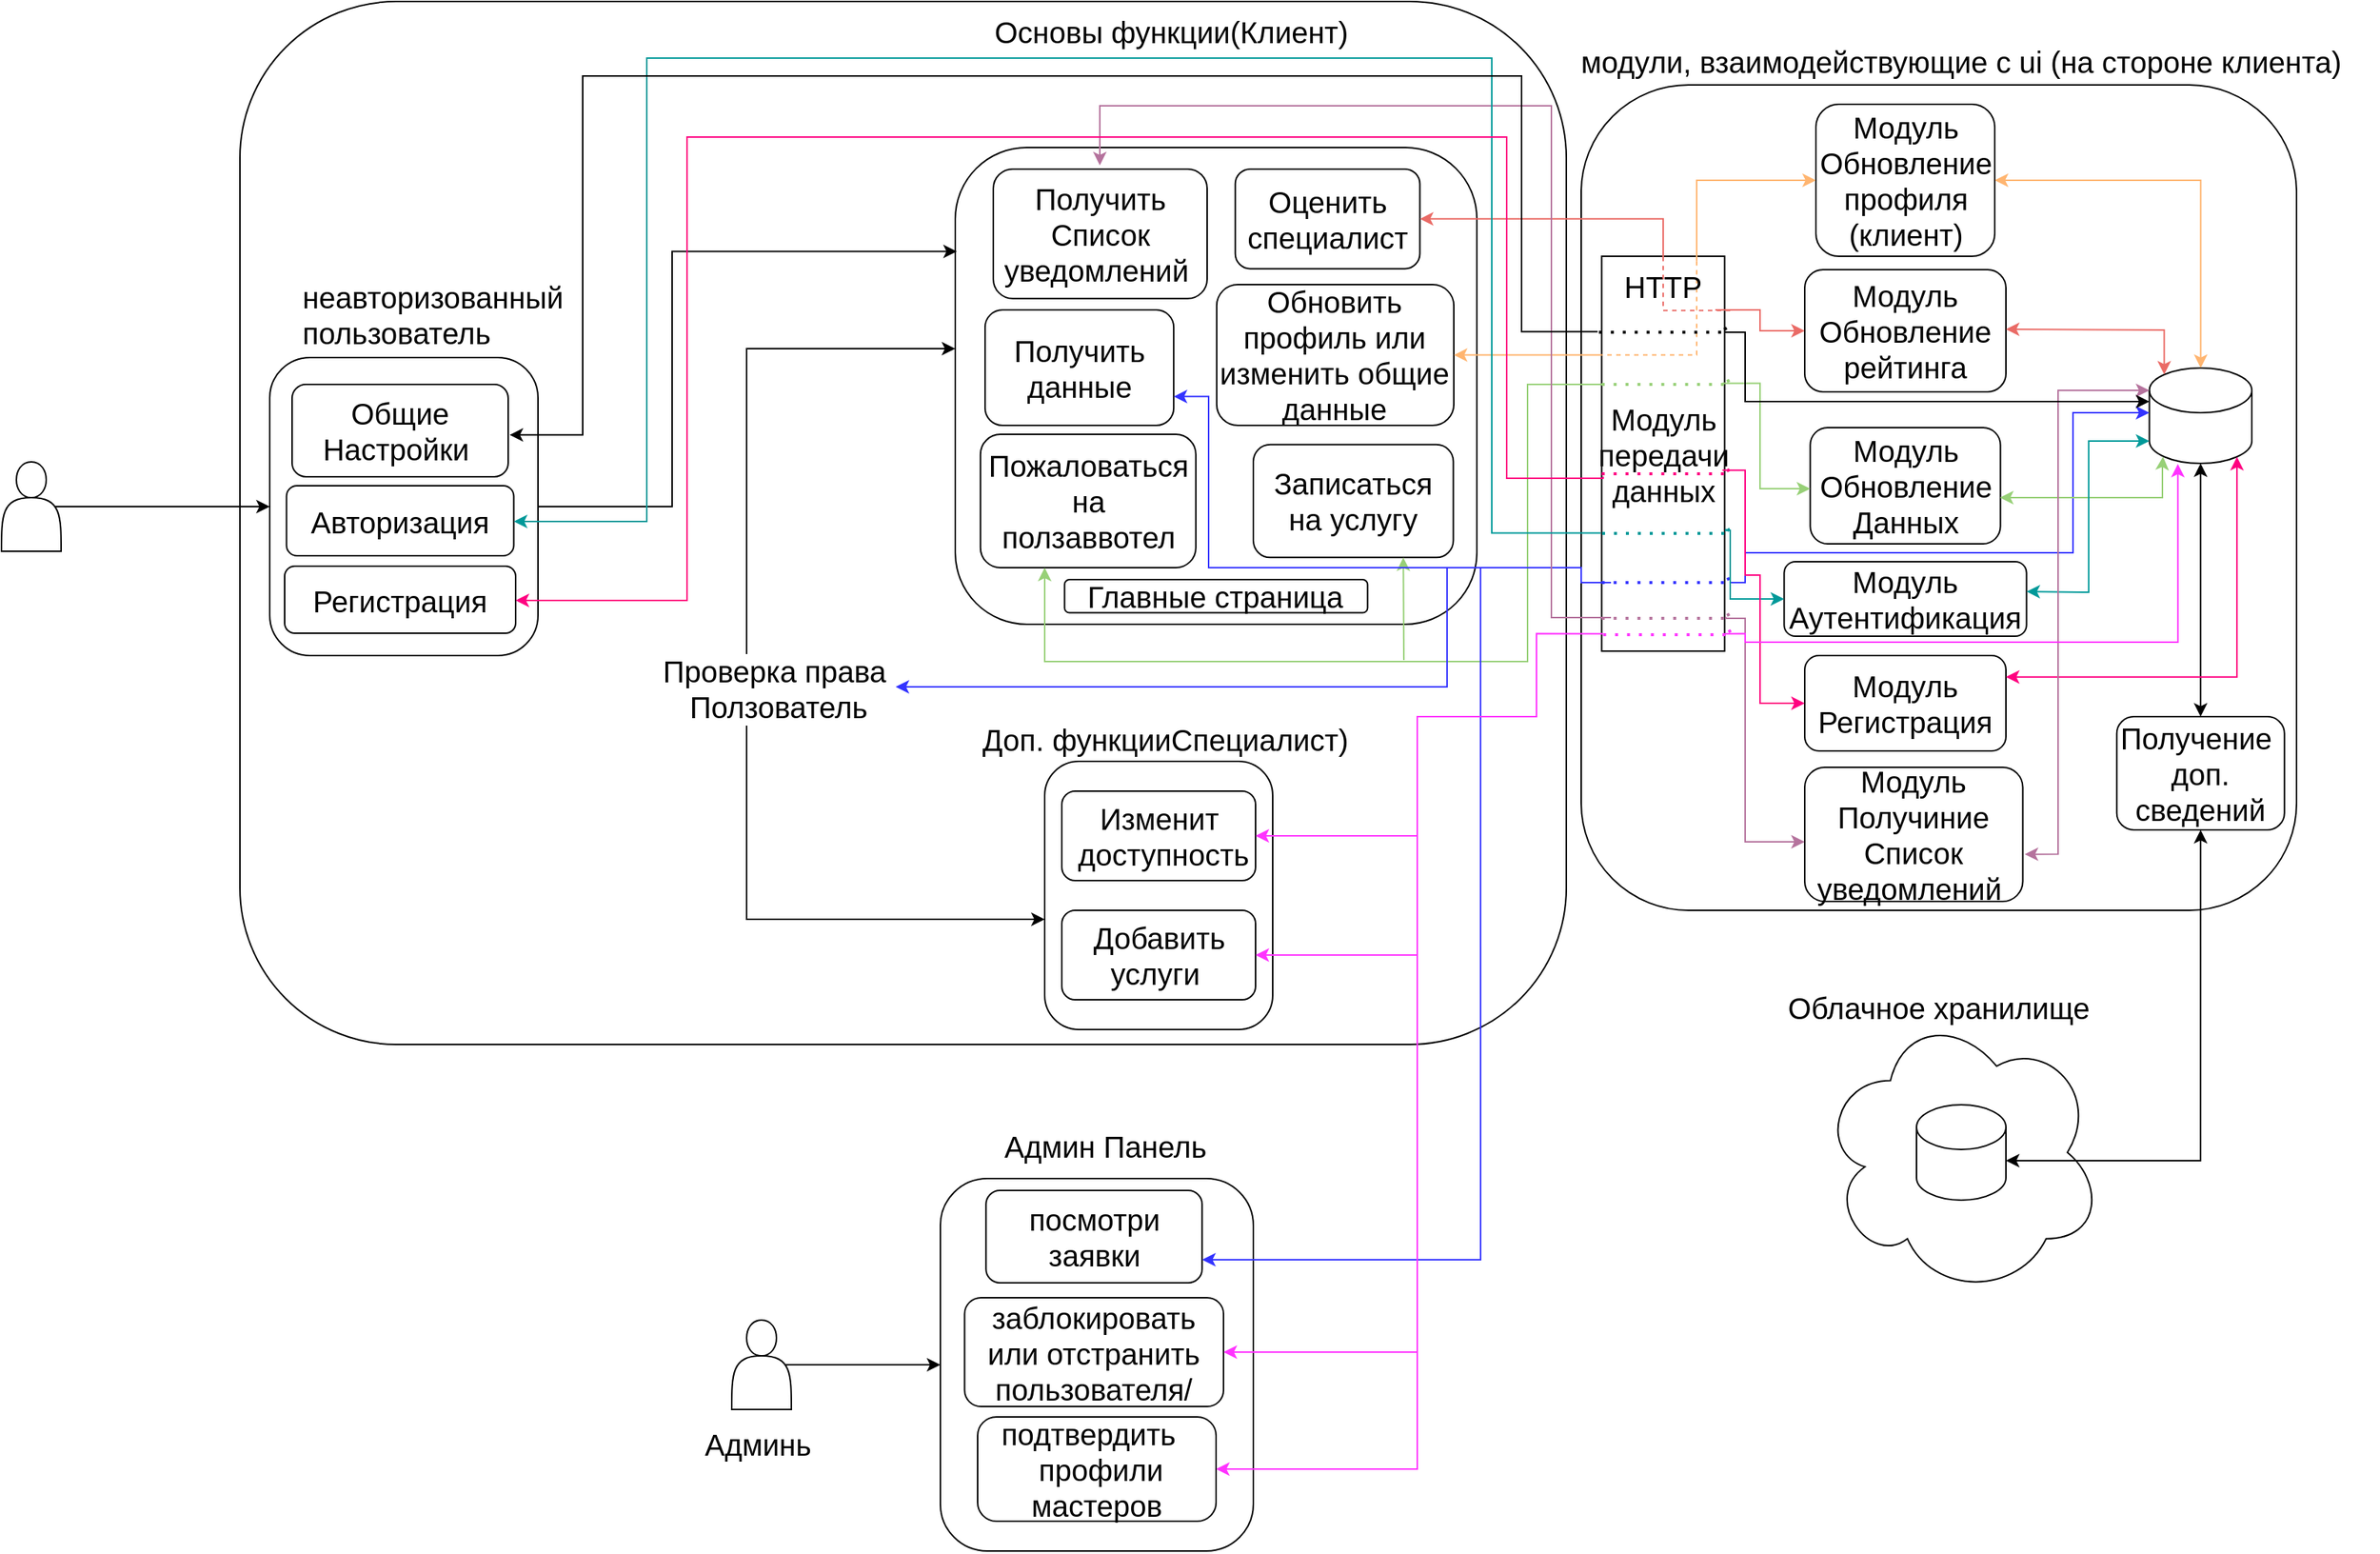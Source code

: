 <mxfile version="27.0.9" pages="2">
  <diagram name="Page-1" id="y9nTZKk8y_K4X9FB4Fgg">
    <mxGraphModel dx="2750" dy="1115" grid="1" gridSize="10" guides="1" tooltips="1" connect="1" arrows="1" fold="1" page="1" pageScale="1" pageWidth="850" pageHeight="1100" math="0" shadow="0">
      <root>
        <mxCell id="0" />
        <mxCell id="1" parent="0" />
        <mxCell id="mkcLU9aRLQ0EbhDpCmFJ-115" value="" style="rounded=1;whiteSpace=wrap;html=1;fontSize=20;" vertex="1" parent="1">
          <mxGeometry x="130" y="140" width="890" height="700" as="geometry" />
        </mxCell>
        <mxCell id="mkcLU9aRLQ0EbhDpCmFJ-1" value="" style="rounded=1;whiteSpace=wrap;html=1;fontSize=20;" vertex="1" parent="1">
          <mxGeometry x="1030" y="196" width="480" height="554" as="geometry" />
        </mxCell>
        <mxCell id="mkcLU9aRLQ0EbhDpCmFJ-2" value="&lt;p style=&quot;text-align: start;&quot;&gt;модули, взаимодействующие с ui (на стороне клиента)&lt;/p&gt;" style="text;html=1;align=center;verticalAlign=middle;whiteSpace=wrap;rounded=0;fontSize=20;" vertex="1" parent="1">
          <mxGeometry x="1005" y="170" width="560" height="20" as="geometry" />
        </mxCell>
        <mxCell id="mkcLU9aRLQ0EbhDpCmFJ-4" value="Основы функции(Клиент)" style="text;html=1;align=center;verticalAlign=middle;whiteSpace=wrap;rounded=0;fontSize=20;" vertex="1" parent="1">
          <mxGeometry x="580" y="140" width="350" height="40" as="geometry" />
        </mxCell>
        <mxCell id="mkcLU9aRLQ0EbhDpCmFJ-6" value="Доп. функцииСпециалист)" style="text;html=1;align=center;verticalAlign=middle;whiteSpace=wrap;rounded=0;fontSize=20;" vertex="1" parent="1">
          <mxGeometry x="620" y="625" width="261.5" height="20" as="geometry" />
        </mxCell>
        <mxCell id="mkcLU9aRLQ0EbhDpCmFJ-8" value="&lt;p&gt;неавторизованный пользователь&lt;/p&gt;" style="text;whiteSpace=wrap;html=1;fontSize=20;" vertex="1" parent="1">
          <mxGeometry x="170" y="300" width="145" height="69" as="geometry" />
        </mxCell>
        <mxCell id="mkcLU9aRLQ0EbhDpCmFJ-23" style="edgeStyle=orthogonalEdgeStyle;rounded=0;orthogonalLoop=1;jettySize=auto;html=1;startArrow=classic;startFill=1;fontSize=20;" edge="1" parent="1">
          <mxGeometry relative="1" as="geometry">
            <mxPoint x="670" y="756" as="sourcePoint" />
            <mxPoint x="610" y="373" as="targetPoint" />
            <Array as="points">
              <mxPoint x="470" y="756" />
              <mxPoint x="470" y="373" />
            </Array>
          </mxGeometry>
        </mxCell>
        <mxCell id="mkcLU9aRLQ0EbhDpCmFJ-109" value="Проверка права&amp;nbsp;&lt;div&gt;Ползователь&lt;/div&gt;" style="edgeLabel;html=1;align=center;verticalAlign=middle;resizable=0;points=[];fontSize=20;" vertex="1" connectable="0" parent="mkcLU9aRLQ0EbhDpCmFJ-23">
          <mxGeometry x="0.013" y="1" relative="1" as="geometry">
            <mxPoint x="22" y="11" as="offset" />
          </mxGeometry>
        </mxCell>
        <mxCell id="mkcLU9aRLQ0EbhDpCmFJ-31" value="" style="ellipse;shape=cloud;whiteSpace=wrap;html=1;fontSize=20;" vertex="1" parent="1">
          <mxGeometry x="1190" y="816" width="190" height="193" as="geometry" />
        </mxCell>
        <mxCell id="mkcLU9aRLQ0EbhDpCmFJ-32" value="Облачное хранилище" style="text;html=1;align=center;verticalAlign=middle;whiteSpace=wrap;rounded=0;fontSize=20;" vertex="1" parent="1">
          <mxGeometry x="1140" y="800" width="260" height="30" as="geometry" />
        </mxCell>
        <mxCell id="mkcLU9aRLQ0EbhDpCmFJ-33" value="" style="shape=cylinder3;whiteSpace=wrap;html=1;boundedLbl=1;backgroundOutline=1;size=15;fontSize=20;" vertex="1" parent="1">
          <mxGeometry x="1255" y="880.5" width="60" height="64" as="geometry" />
        </mxCell>
        <mxCell id="mkcLU9aRLQ0EbhDpCmFJ-34" style="edgeStyle=orthogonalEdgeStyle;rounded=0;orthogonalLoop=1;jettySize=auto;html=1;exitX=0.5;exitY=1;exitDx=0;exitDy=0;exitPerimeter=0;entryX=0.5;entryY=0;entryDx=0;entryDy=0;startArrow=classic;startFill=1;fontSize=20;" edge="1" parent="1" source="mkcLU9aRLQ0EbhDpCmFJ-35" target="mkcLU9aRLQ0EbhDpCmFJ-63">
          <mxGeometry relative="1" as="geometry" />
        </mxCell>
        <mxCell id="mkcLU9aRLQ0EbhDpCmFJ-35" value="" style="shape=cylinder3;whiteSpace=wrap;html=1;boundedLbl=1;backgroundOutline=1;size=15;fontSize=20;" vertex="1" parent="1">
          <mxGeometry x="1411.25" y="386" width="68.75" height="64" as="geometry" />
        </mxCell>
        <mxCell id="mkcLU9aRLQ0EbhDpCmFJ-63" value="Получение&amp;nbsp;&lt;div&gt;доп. сведений&lt;/div&gt;" style="rounded=1;whiteSpace=wrap;html=1;fontSize=20;" vertex="1" parent="1">
          <mxGeometry x="1389.38" y="620" width="112.5" height="76" as="geometry" />
        </mxCell>
        <mxCell id="mkcLU9aRLQ0EbhDpCmFJ-64" style="edgeStyle=orthogonalEdgeStyle;rounded=0;orthogonalLoop=1;jettySize=auto;html=1;exitX=0.5;exitY=1;exitDx=0;exitDy=0;entryX=1;entryY=0;entryDx=0;entryDy=37.5;entryPerimeter=0;startArrow=classic;startFill=1;fontSize=20;" edge="1" parent="1" source="mkcLU9aRLQ0EbhDpCmFJ-63" target="mkcLU9aRLQ0EbhDpCmFJ-33">
          <mxGeometry relative="1" as="geometry" />
        </mxCell>
        <mxCell id="mkcLU9aRLQ0EbhDpCmFJ-73" value="" style="group;fontSize=20;" vertex="1" connectable="0" parent="1">
          <mxGeometry x="1040" y="311" width="90" height="265" as="geometry" />
        </mxCell>
        <mxCell id="mkcLU9aRLQ0EbhDpCmFJ-74" value="Модуль передачи данных" style="rounded=0;whiteSpace=wrap;html=1;fontSize=20;" vertex="1" parent="mkcLU9aRLQ0EbhDpCmFJ-73">
          <mxGeometry x="3.75" width="82.5" height="265" as="geometry" />
        </mxCell>
        <mxCell id="mkcLU9aRLQ0EbhDpCmFJ-76" style="edgeStyle=orthogonalEdgeStyle;rounded=0;orthogonalLoop=1;jettySize=auto;html=1;exitX=0.75;exitY=0;exitDx=0;exitDy=0;entryX=0;entryY=0.25;entryDx=0;entryDy=0;dashed=1;endArrow=none;endFill=0;fontSize=20;strokeColor=#FFB570;" edge="1" parent="mkcLU9aRLQ0EbhDpCmFJ-73" source="mkcLU9aRLQ0EbhDpCmFJ-77" target="mkcLU9aRLQ0EbhDpCmFJ-74">
          <mxGeometry relative="1" as="geometry">
            <Array as="points">
              <mxPoint x="67.5" y="66.25" />
            </Array>
          </mxGeometry>
        </mxCell>
        <mxCell id="mkcLU9aRLQ0EbhDpCmFJ-77" value="HTTP" style="text;html=1;align=center;verticalAlign=middle;whiteSpace=wrap;rounded=0;container=1;fontSize=20;" vertex="1" parent="mkcLU9aRLQ0EbhDpCmFJ-73">
          <mxGeometry y="3.312" width="90" height="33.125" as="geometry" />
        </mxCell>
        <mxCell id="mkcLU9aRLQ0EbhDpCmFJ-78" style="edgeStyle=orthogonalEdgeStyle;rounded=0;orthogonalLoop=1;jettySize=auto;html=1;exitX=1;exitY=1;exitDx=0;exitDy=0;entryX=0.5;entryY=0;entryDx=0;entryDy=0;dashed=1;endArrow=none;endFill=0;fontSize=20;strokeColor=#EA6B66;" edge="1" parent="mkcLU9aRLQ0EbhDpCmFJ-73" source="mkcLU9aRLQ0EbhDpCmFJ-77" target="mkcLU9aRLQ0EbhDpCmFJ-77">
          <mxGeometry relative="1" as="geometry">
            <Array as="points">
              <mxPoint x="45" y="36.438" />
            </Array>
          </mxGeometry>
        </mxCell>
        <mxCell id="JsNBszSfYDlq_1ny58t8-7" value="" style="endArrow=none;dashed=1;html=1;dashPattern=1 3;strokeWidth=2;rounded=0;strokeColor=#3333FF;" edge="1" parent="mkcLU9aRLQ0EbhDpCmFJ-73" target="mkcLU9aRLQ0EbhDpCmFJ-74">
          <mxGeometry width="50" height="50" relative="1" as="geometry">
            <mxPoint x="3.75" y="219" as="sourcePoint" />
            <mxPoint x="53.75" y="169" as="targetPoint" />
            <Array as="points">
              <mxPoint x="90" y="219" />
            </Array>
          </mxGeometry>
        </mxCell>
        <mxCell id="JsNBszSfYDlq_1ny58t8-8" value="" style="endArrow=none;dashed=1;html=1;dashPattern=1 3;strokeWidth=2;rounded=0;strokeColor=#97D077;" edge="1" parent="mkcLU9aRLQ0EbhDpCmFJ-73">
          <mxGeometry width="50" height="50" relative="1" as="geometry">
            <mxPoint x="3.75" y="86" as="sourcePoint" />
            <mxPoint x="86" y="79" as="targetPoint" />
            <Array as="points">
              <mxPoint x="90" y="86" />
            </Array>
          </mxGeometry>
        </mxCell>
        <mxCell id="JsNBszSfYDlq_1ny58t8-9" value="" style="endArrow=none;dashed=1;html=1;dashPattern=1 3;strokeWidth=2;rounded=0;strokeColor=#009999;" edge="1" parent="mkcLU9aRLQ0EbhDpCmFJ-73">
          <mxGeometry width="50" height="50" relative="1" as="geometry">
            <mxPoint x="4" y="186" as="sourcePoint" />
            <mxPoint x="86.25" y="179" as="targetPoint" />
            <Array as="points">
              <mxPoint x="90.25" y="186" />
            </Array>
          </mxGeometry>
        </mxCell>
        <mxCell id="JsNBszSfYDlq_1ny58t8-10" value="" style="endArrow=none;dashed=1;html=1;dashPattern=1 3;strokeWidth=2;rounded=0;strokeColor=#B5739D;" edge="1" parent="mkcLU9aRLQ0EbhDpCmFJ-73">
          <mxGeometry width="50" height="50" relative="1" as="geometry">
            <mxPoint x="3.75" y="243" as="sourcePoint" />
            <mxPoint x="86" y="236" as="targetPoint" />
            <Array as="points">
              <mxPoint x="90" y="243" />
            </Array>
          </mxGeometry>
        </mxCell>
        <mxCell id="JsNBszSfYDlq_1ny58t8-22" value="" style="endArrow=none;dashed=1;html=1;dashPattern=1 3;strokeWidth=2;rounded=0;strokeColor=#FF0080;" edge="1" parent="mkcLU9aRLQ0EbhDpCmFJ-73">
          <mxGeometry width="50" height="50" relative="1" as="geometry">
            <mxPoint x="3.75" y="146" as="sourcePoint" />
            <mxPoint x="86" y="139" as="targetPoint" />
            <Array as="points">
              <mxPoint x="90" y="146" />
            </Array>
          </mxGeometry>
        </mxCell>
        <mxCell id="JsNBszSfYDlq_1ny58t8-41" value="" style="endArrow=none;dashed=1;html=1;dashPattern=1 3;strokeWidth=2;rounded=0;strokeColor=#000000;" edge="1" parent="mkcLU9aRLQ0EbhDpCmFJ-73">
          <mxGeometry width="50" height="50" relative="1" as="geometry">
            <mxPoint x="1.88" y="51" as="sourcePoint" />
            <mxPoint x="84.13" y="44" as="targetPoint" />
            <Array as="points">
              <mxPoint x="88.13" y="51" />
            </Array>
          </mxGeometry>
        </mxCell>
        <mxCell id="JsNBszSfYDlq_1ny58t8-47" value="" style="endArrow=none;dashed=1;html=1;dashPattern=1 3;strokeWidth=2;rounded=0;strokeColor=#FF33FF;" edge="1" parent="mkcLU9aRLQ0EbhDpCmFJ-73">
          <mxGeometry width="50" height="50" relative="1" as="geometry">
            <mxPoint x="4.75" y="254" as="sourcePoint" />
            <mxPoint x="87" y="247" as="targetPoint" />
            <Array as="points">
              <mxPoint x="91" y="254" />
            </Array>
          </mxGeometry>
        </mxCell>
        <mxCell id="mkcLU9aRLQ0EbhDpCmFJ-85" value="Модуль&lt;div&gt;Аутентификация&lt;/div&gt;" style="rounded=1;whiteSpace=wrap;html=1;fontSize=20;" vertex="1" parent="1">
          <mxGeometry x="1166.19" y="516" width="162.62" height="50" as="geometry" />
        </mxCell>
        <mxCell id="mkcLU9aRLQ0EbhDpCmFJ-86" value="Модуль&lt;div&gt;Регистрация&lt;/div&gt;" style="rounded=1;whiteSpace=wrap;html=1;fontSize=20;" vertex="1" parent="1">
          <mxGeometry x="1180" y="579" width="135" height="64" as="geometry" />
        </mxCell>
        <mxCell id="mkcLU9aRLQ0EbhDpCmFJ-92" value="Модуль&lt;div&gt;Обновление&lt;div&gt;рейтинга&lt;/div&gt;&lt;/div&gt;" style="rounded=1;whiteSpace=wrap;html=1;fontSize=20;" vertex="1" parent="1">
          <mxGeometry x="1180" y="320" width="135" height="82" as="geometry" />
        </mxCell>
        <mxCell id="mkcLU9aRLQ0EbhDpCmFJ-94" value="Модуль&lt;div&gt;Обновление профиля (клиент)&lt;/div&gt;" style="rounded=1;whiteSpace=wrap;html=1;fontSize=20;" vertex="1" parent="1">
          <mxGeometry x="1187.5" y="209" width="120" height="102" as="geometry" />
        </mxCell>
        <mxCell id="mkcLU9aRLQ0EbhDpCmFJ-95" style="edgeStyle=orthogonalEdgeStyle;rounded=0;orthogonalLoop=1;jettySize=auto;html=1;exitX=0.75;exitY=0;exitDx=0;exitDy=0;entryX=0;entryY=0.5;entryDx=0;entryDy=0;startArrow=none;startFill=0;fontSize=20;strokeColor=#FFB570;" edge="1" parent="1" source="mkcLU9aRLQ0EbhDpCmFJ-77" target="mkcLU9aRLQ0EbhDpCmFJ-94">
          <mxGeometry relative="1" as="geometry" />
        </mxCell>
        <mxCell id="mkcLU9aRLQ0EbhDpCmFJ-102" value="Модуль&lt;div&gt;Обновление&lt;div&gt;Данных&lt;/div&gt;&lt;/div&gt;" style="rounded=1;whiteSpace=wrap;html=1;fontSize=20;" vertex="1" parent="1">
          <mxGeometry x="1183.69" y="426" width="127.62" height="78" as="geometry" />
        </mxCell>
        <mxCell id="mkcLU9aRLQ0EbhDpCmFJ-110" value="" style="group;fontSize=20;" vertex="1" connectable="0" parent="1">
          <mxGeometry x="630" y="248" width="330" height="320" as="geometry" />
        </mxCell>
        <mxCell id="mkcLU9aRLQ0EbhDpCmFJ-3" value="" style="rounded=1;whiteSpace=wrap;html=1;fontSize=20;" vertex="1" parent="mkcLU9aRLQ0EbhDpCmFJ-110">
          <mxGeometry x="-20" y="-10" width="350" height="320" as="geometry" />
        </mxCell>
        <mxCell id="mkcLU9aRLQ0EbhDpCmFJ-80" value="Оценить&lt;div&gt;специалист&lt;/div&gt;" style="rounded=1;whiteSpace=wrap;html=1;fontSize=20;" vertex="1" parent="mkcLU9aRLQ0EbhDpCmFJ-110">
          <mxGeometry x="167.873" y="4.459" width="123.871" height="66.87" as="geometry" />
        </mxCell>
        <mxCell id="mkcLU9aRLQ0EbhDpCmFJ-82" value="Получить данные" style="rounded=1;whiteSpace=wrap;html=1;fontSize=20;" vertex="1" parent="mkcLU9aRLQ0EbhDpCmFJ-110">
          <mxGeometry y="99.04" width="126.58" height="77.47" as="geometry" />
        </mxCell>
        <mxCell id="mkcLU9aRLQ0EbhDpCmFJ-84" value="Обновить профиль или изменить общие данные" style="rounded=1;whiteSpace=wrap;html=1;fontSize=20;" vertex="1" parent="mkcLU9aRLQ0EbhDpCmFJ-110">
          <mxGeometry x="155.41" y="82.02" width="159.13" height="94.49" as="geometry" />
        </mxCell>
        <mxCell id="mkcLU9aRLQ0EbhDpCmFJ-103" value="Получить Список уведомлений&amp;nbsp;" style="rounded=1;whiteSpace=wrap;html=1;fontSize=20;" vertex="1" parent="mkcLU9aRLQ0EbhDpCmFJ-110">
          <mxGeometry x="5.519" y="4.459" width="143.484" height="86.931" as="geometry" />
        </mxCell>
        <mxCell id="mkcLU9aRLQ0EbhDpCmFJ-104" value="Записаться на услугу" style="rounded=1;whiteSpace=wrap;html=1;fontSize=20;" vertex="1" parent="mkcLU9aRLQ0EbhDpCmFJ-110">
          <mxGeometry x="180.004" y="189.384" width="134.194" height="75.786" as="geometry" />
        </mxCell>
        <mxCell id="mkcLU9aRLQ0EbhDpCmFJ-105" value="Пожаловаться на ползаввотел" style="rounded=1;whiteSpace=wrap;html=1;fontSize=20;" vertex="1" parent="mkcLU9aRLQ0EbhDpCmFJ-110">
          <mxGeometry x="-3.11" y="182.55" width="144.52" height="89.45" as="geometry" />
        </mxCell>
        <mxCell id="mkcLU9aRLQ0EbhDpCmFJ-106" value="Главные страница" style="rounded=1;whiteSpace=wrap;html=1;fontSize=20;" vertex="1" parent="mkcLU9aRLQ0EbhDpCmFJ-110">
          <mxGeometry x="53.323" y="280.001" width="203.355" height="22.29" as="geometry" />
        </mxCell>
        <mxCell id="mkcLU9aRLQ0EbhDpCmFJ-111" value="" style="group;fontSize=20;" vertex="1" connectable="0" parent="1">
          <mxGeometry x="690" y="660" width="153" height="180" as="geometry" />
        </mxCell>
        <mxCell id="mkcLU9aRLQ0EbhDpCmFJ-5" value="" style="rounded=1;whiteSpace=wrap;html=1;fontSize=20;" vertex="1" parent="mkcLU9aRLQ0EbhDpCmFJ-111">
          <mxGeometry x="-20" y="-10" width="153" height="180" as="geometry" />
        </mxCell>
        <mxCell id="mkcLU9aRLQ0EbhDpCmFJ-107" value="Изменит&lt;div&gt;&amp;nbsp;доступность&lt;/div&gt;" style="rounded=1;whiteSpace=wrap;html=1;fontSize=20;" vertex="1" parent="mkcLU9aRLQ0EbhDpCmFJ-111">
          <mxGeometry x="-8.5" y="10" width="130" height="60" as="geometry" />
        </mxCell>
        <mxCell id="mkcLU9aRLQ0EbhDpCmFJ-108" value="Добавить услуги&amp;nbsp;" style="rounded=1;whiteSpace=wrap;html=1;fontSize=20;" vertex="1" parent="mkcLU9aRLQ0EbhDpCmFJ-111">
          <mxGeometry x="-8.5" y="90" width="130" height="60" as="geometry" />
        </mxCell>
        <mxCell id="mkcLU9aRLQ0EbhDpCmFJ-116" value="" style="endArrow=classic;html=1;rounded=0;edgeStyle=elbowEdgeStyle;exitX=1;exitY=0.5;exitDx=0;exitDy=0;entryX=0.003;entryY=0.218;entryDx=0;entryDy=0;entryPerimeter=0;" edge="1" parent="1" source="mkcLU9aRLQ0EbhDpCmFJ-7" target="mkcLU9aRLQ0EbhDpCmFJ-3">
          <mxGeometry width="50" height="50" relative="1" as="geometry">
            <mxPoint x="195" y="690" as="sourcePoint" />
            <mxPoint x="245" y="640" as="targetPoint" />
            <Array as="points">
              <mxPoint x="420" y="400" />
            </Array>
          </mxGeometry>
        </mxCell>
        <mxCell id="mkcLU9aRLQ0EbhDpCmFJ-118" value="" style="group" vertex="1" connectable="0" parent="1">
          <mxGeometry x="30" y="379" width="300" height="200" as="geometry" />
        </mxCell>
        <mxCell id="mkcLU9aRLQ0EbhDpCmFJ-7" value="" style="rounded=1;whiteSpace=wrap;html=1;fontSize=20;" vertex="1" parent="mkcLU9aRLQ0EbhDpCmFJ-118">
          <mxGeometry x="120" width="180" height="200" as="geometry" />
        </mxCell>
        <mxCell id="mkcLU9aRLQ0EbhDpCmFJ-10" value="Oбщие Настройки&amp;nbsp;" style="rounded=1;whiteSpace=wrap;html=1;fontSize=20;" vertex="1" parent="mkcLU9aRLQ0EbhDpCmFJ-118">
          <mxGeometry x="135" y="18" width="145" height="62" as="geometry" />
        </mxCell>
        <mxCell id="mkcLU9aRLQ0EbhDpCmFJ-12" value="Авторизация" style="rounded=1;whiteSpace=wrap;html=1;fontSize=20;" vertex="1" parent="mkcLU9aRLQ0EbhDpCmFJ-118">
          <mxGeometry x="131.25" y="86" width="152.5" height="47" as="geometry" />
        </mxCell>
        <mxCell id="mkcLU9aRLQ0EbhDpCmFJ-14" value="Регистрация" style="rounded=1;whiteSpace=wrap;html=1;fontSize=20;" vertex="1" parent="mkcLU9aRLQ0EbhDpCmFJ-118">
          <mxGeometry x="130" y="140" width="155" height="45" as="geometry" />
        </mxCell>
        <mxCell id="mkcLU9aRLQ0EbhDpCmFJ-119" value="" style="group" vertex="1" connectable="0" parent="1">
          <mxGeometry x="510" y="930" width="300" height="250" as="geometry" />
        </mxCell>
        <mxCell id="mkcLU9aRLQ0EbhDpCmFJ-120" value="" style="rounded=1;whiteSpace=wrap;html=1;fontSize=20;" vertex="1" parent="mkcLU9aRLQ0EbhDpCmFJ-119">
          <mxGeometry x="90" width="210" height="250" as="geometry" />
        </mxCell>
        <mxCell id="mkcLU9aRLQ0EbhDpCmFJ-121" value="посмотри заявки" style="rounded=1;whiteSpace=wrap;html=1;fontSize=20;" vertex="1" parent="mkcLU9aRLQ0EbhDpCmFJ-119">
          <mxGeometry x="120.63" y="8" width="145" height="62" as="geometry" />
        </mxCell>
        <mxCell id="mkcLU9aRLQ0EbhDpCmFJ-122" value="&lt;span style=&quot;&quot;&gt;заблокировать или отстранить пользователя&lt;/span&gt;/" style="rounded=1;whiteSpace=wrap;html=1;fontSize=20;align=center;" vertex="1" parent="mkcLU9aRLQ0EbhDpCmFJ-119">
          <mxGeometry x="106.25" y="80" width="173.75" height="73" as="geometry" />
        </mxCell>
        <mxCell id="mkcLU9aRLQ0EbhDpCmFJ-123" value="&lt;p style=&quot;&quot;&gt;подтвердить &amp;nbsp; &amp;nbsp;профили мастеров&lt;/p&gt;" style="rounded=1;whiteSpace=wrap;html=1;fontSize=20;arcSize=18;align=center;" vertex="1" parent="mkcLU9aRLQ0EbhDpCmFJ-119">
          <mxGeometry x="115" y="160" width="160" height="70" as="geometry" />
        </mxCell>
        <mxCell id="mkcLU9aRLQ0EbhDpCmFJ-126" value="&lt;font color=&quot;#000000&quot;&gt;&lt;span style=&quot;caret-color: rgb(0, 0, 0); font-size: 20px;&quot;&gt;Aдмин Панель&lt;/span&gt;&lt;/font&gt;" style="text;whiteSpace=wrap;html=1;" vertex="1" parent="1">
          <mxGeometry x="641" y="890" width="150" height="30" as="geometry" />
        </mxCell>
        <mxCell id="mkcLU9aRLQ0EbhDpCmFJ-26" value="" style="shape=actor;whiteSpace=wrap;html=1;fontSize=20;" vertex="1" parent="1">
          <mxGeometry x="-30" y="449" width="40" height="60" as="geometry" />
        </mxCell>
        <mxCell id="mkcLU9aRLQ0EbhDpCmFJ-25" style="edgeStyle=orthogonalEdgeStyle;rounded=0;orthogonalLoop=1;jettySize=auto;html=1;exitX=0.9;exitY=0.5;exitDx=0;exitDy=0;exitPerimeter=0;entryX=0;entryY=0.5;entryDx=0;entryDy=0;fontSize=20;" edge="1" parent="1" source="mkcLU9aRLQ0EbhDpCmFJ-26" target="mkcLU9aRLQ0EbhDpCmFJ-7">
          <mxGeometry relative="1" as="geometry" />
        </mxCell>
        <mxCell id="JsNBszSfYDlq_1ny58t8-3" value="" style="endArrow=classic;html=1;rounded=0;edgeStyle=elbowEdgeStyle;exitX=0.5;exitY=0;exitDx=0;exitDy=0;entryX=1;entryY=0.5;entryDx=0;entryDy=0;strokeColor=#EA6B66;" edge="1" parent="1" source="mkcLU9aRLQ0EbhDpCmFJ-77" target="mkcLU9aRLQ0EbhDpCmFJ-80">
          <mxGeometry width="50" height="50" relative="1" as="geometry">
            <mxPoint x="890" y="320" as="sourcePoint" />
            <mxPoint x="940" y="270" as="targetPoint" />
            <Array as="points">
              <mxPoint x="1085" y="270" />
            </Array>
          </mxGeometry>
        </mxCell>
        <mxCell id="JsNBszSfYDlq_1ny58t8-4" value="" style="endArrow=classic;html=1;rounded=0;edgeStyle=elbowEdgeStyle;entryX=0;entryY=0.5;entryDx=0;entryDy=0;strokeColor=#EA6B66;" edge="1" parent="1" target="mkcLU9aRLQ0EbhDpCmFJ-92">
          <mxGeometry width="50" height="50" relative="1" as="geometry">
            <mxPoint x="1120" y="347" as="sourcePoint" />
            <mxPoint x="1170" y="297" as="targetPoint" />
            <Array as="points">
              <mxPoint x="1150" y="327" />
            </Array>
          </mxGeometry>
        </mxCell>
        <mxCell id="JsNBszSfYDlq_1ny58t8-6" value="" style="endArrow=classic;html=1;rounded=0;edgeStyle=elbowEdgeStyle;exitX=0;exitY=0.25;exitDx=0;exitDy=0;entryX=1;entryY=0.5;entryDx=0;entryDy=0;strokeColor=#FFB570;" edge="1" parent="1" source="mkcLU9aRLQ0EbhDpCmFJ-74" target="mkcLU9aRLQ0EbhDpCmFJ-84">
          <mxGeometry width="50" height="50" relative="1" as="geometry">
            <mxPoint x="900" y="190" as="sourcePoint" />
            <mxPoint x="950" y="140" as="targetPoint" />
          </mxGeometry>
        </mxCell>
        <mxCell id="JsNBszSfYDlq_1ny58t8-12" value="" style="endArrow=classic;html=1;rounded=0;edgeStyle=orthogonalEdgeStyle;elbow=vertical;strokeColor=#97D077;" edge="1" parent="1">
          <mxGeometry width="50" height="50" relative="1" as="geometry">
            <mxPoint x="1045" y="397" as="sourcePoint" />
            <mxPoint x="670" y="520" as="targetPoint" />
            <Array as="points">
              <mxPoint x="994" y="397" />
              <mxPoint x="994" y="583" />
              <mxPoint x="670" y="583" />
              <mxPoint x="670" y="522" />
            </Array>
          </mxGeometry>
        </mxCell>
        <mxCell id="JsNBszSfYDlq_1ny58t8-13" value="" style="endArrow=classic;html=1;rounded=0;entryX=0.75;entryY=1;entryDx=0;entryDy=0;strokeColor=#97D077;" edge="1" parent="1" target="mkcLU9aRLQ0EbhDpCmFJ-104">
          <mxGeometry width="50" height="50" relative="1" as="geometry">
            <mxPoint x="911" y="582" as="sourcePoint" />
            <mxPoint x="910.649" y="515.171" as="targetPoint" />
          </mxGeometry>
        </mxCell>
        <mxCell id="JsNBszSfYDlq_1ny58t8-14" value="" style="endArrow=classic;html=1;rounded=0;edgeStyle=orthogonalEdgeStyle;entryX=0;entryY=0.5;entryDx=0;entryDy=0;exitX=0.982;exitY=0.314;exitDx=0;exitDy=0;exitPerimeter=0;strokeColor=#97D077;" edge="1" parent="1">
          <mxGeometry width="50" height="50" relative="1" as="geometry">
            <mxPoint x="1124.765" y="396.21" as="sourcePoint" />
            <mxPoint x="1183.69" y="467.0" as="targetPoint" />
            <Array as="points">
              <mxPoint x="1150" y="396" />
              <mxPoint x="1150" y="467" />
            </Array>
          </mxGeometry>
        </mxCell>
        <mxCell id="JsNBszSfYDlq_1ny58t8-15" value="" style="endArrow=classic;html=1;rounded=0;entryX=1;entryY=0.75;entryDx=0;entryDy=0;edgeStyle=orthogonalEdgeStyle;strokeColor=#3333FF;" edge="1" parent="1" target="mkcLU9aRLQ0EbhDpCmFJ-82">
          <mxGeometry width="50" height="50" relative="1" as="geometry">
            <mxPoint x="1050" y="530" as="sourcePoint" />
            <mxPoint x="880" y="470" as="targetPoint" />
            <Array as="points">
              <mxPoint x="1030" y="530" />
              <mxPoint x="1030" y="520" />
              <mxPoint x="780" y="520" />
              <mxPoint x="780" y="405" />
            </Array>
          </mxGeometry>
        </mxCell>
        <mxCell id="JsNBszSfYDlq_1ny58t8-16" value="" style="endArrow=classic;html=1;rounded=0;edgeStyle=orthogonalEdgeStyle;strokeColor=#3333FF;" edge="1" parent="1" target="mkcLU9aRLQ0EbhDpCmFJ-35">
          <mxGeometry width="50" height="50" relative="1" as="geometry">
            <mxPoint x="1130" y="530" as="sourcePoint" />
            <mxPoint x="1180" y="480" as="targetPoint" />
            <Array as="points">
              <mxPoint x="1140" y="530" />
              <mxPoint x="1140" y="510" />
              <mxPoint x="1360" y="510" />
              <mxPoint x="1360" y="416" />
            </Array>
          </mxGeometry>
        </mxCell>
        <mxCell id="JsNBszSfYDlq_1ny58t8-18" value="" style="endArrow=classic;html=1;rounded=0;edgeStyle=orthogonalEdgeStyle;strokeColor=#B5739D;" edge="1" parent="1">
          <mxGeometry width="50" height="50" relative="1" as="geometry">
            <mxPoint x="1050" y="553.5" as="sourcePoint" />
            <mxPoint x="707" y="250" as="targetPoint" />
            <Array as="points">
              <mxPoint x="1010" y="554" />
              <mxPoint x="1010" y="210" />
              <mxPoint x="707" y="210" />
            </Array>
          </mxGeometry>
        </mxCell>
        <mxCell id="JsNBszSfYDlq_1ny58t8-19" value="Модуль&lt;div&gt;Получиние Список уведомлений&amp;nbsp;&lt;br&gt;&lt;/div&gt;" style="rounded=1;whiteSpace=wrap;html=1;fontSize=20;" vertex="1" parent="1">
          <mxGeometry x="1180" y="654" width="146.31" height="90" as="geometry" />
        </mxCell>
        <mxCell id="JsNBszSfYDlq_1ny58t8-20" value="" style="endArrow=classic;html=1;rounded=0;edgeStyle=orthogonalEdgeStyle;strokeColor=#B5739D;" edge="1" parent="1">
          <mxGeometry width="50" height="50" relative="1" as="geometry">
            <mxPoint x="1127" y="553" as="sourcePoint" />
            <mxPoint x="1180" y="704" as="targetPoint" />
            <Array as="points">
              <mxPoint x="1140" y="554" />
              <mxPoint x="1140" y="704" />
            </Array>
          </mxGeometry>
        </mxCell>
        <mxCell id="JsNBszSfYDlq_1ny58t8-21" value="" style="endArrow=classic;html=1;rounded=0;edgeStyle=orthogonalEdgeStyle;entryX=1;entryY=0.5;entryDx=0;entryDy=0;exitX=-0.045;exitY=0.716;exitDx=0;exitDy=0;exitPerimeter=0;strokeColor=#009999;" edge="1" parent="1" target="mkcLU9aRLQ0EbhDpCmFJ-12">
          <mxGeometry width="50" height="50" relative="1" as="geometry">
            <mxPoint x="1043.037" y="496.74" as="sourcePoint" />
            <mxPoint x="316.75" y="484.5" as="targetPoint" />
            <Array as="points">
              <mxPoint x="970" y="497" />
              <mxPoint x="970" y="178" />
              <mxPoint x="403" y="178" />
              <mxPoint x="403" y="489" />
              <mxPoint x="314" y="489" />
            </Array>
          </mxGeometry>
        </mxCell>
        <mxCell id="JsNBszSfYDlq_1ny58t8-24" value="" style="endArrow=classic;html=1;rounded=0;edgeStyle=orthogonalEdgeStyle;strokeColor=#009999;entryX=0;entryY=0.5;entryDx=0;entryDy=0;" edge="1" parent="1" target="mkcLU9aRLQ0EbhDpCmFJ-85">
          <mxGeometry width="50" height="50" relative="1" as="geometry">
            <mxPoint x="1127" y="494" as="sourcePoint" />
            <mxPoint x="1180" y="645" as="targetPoint" />
            <Array as="points">
              <mxPoint x="1127" y="495" />
              <mxPoint x="1130" y="495" />
              <mxPoint x="1130" y="541" />
            </Array>
          </mxGeometry>
        </mxCell>
        <mxCell id="JsNBszSfYDlq_1ny58t8-25" value="" style="endArrow=classic;html=1;rounded=0;edgeStyle=orthogonalEdgeStyle;entryX=1;entryY=0.5;entryDx=0;entryDy=0;exitX=0.012;exitY=0.558;exitDx=0;exitDy=0;exitPerimeter=0;strokeColor=#FF0080;" edge="1" parent="1" source="mkcLU9aRLQ0EbhDpCmFJ-74">
          <mxGeometry width="50" height="50" relative="1" as="geometry">
            <mxPoint x="1044.037" y="549.74" as="sourcePoint" />
            <mxPoint x="315" y="542" as="targetPoint" />
            <Array as="points">
              <mxPoint x="1045" y="460" />
              <mxPoint x="980" y="460" />
              <mxPoint x="980" y="231" />
              <mxPoint x="430" y="231" />
              <mxPoint x="430" y="542" />
            </Array>
          </mxGeometry>
        </mxCell>
        <mxCell id="JsNBszSfYDlq_1ny58t8-27" value="" style="endArrow=classic;html=1;rounded=0;edgeStyle=orthogonalEdgeStyle;entryX=0;entryY=0.5;entryDx=0;entryDy=0;exitX=0.982;exitY=0.314;exitDx=0;exitDy=0;exitPerimeter=0;strokeColor=#FF0080;" edge="1" parent="1" target="mkcLU9aRLQ0EbhDpCmFJ-86">
          <mxGeometry x="-0.005" width="50" height="50" relative="1" as="geometry">
            <mxPoint x="1124.765" y="454.61" as="sourcePoint" />
            <mxPoint x="1183.69" y="525.4" as="targetPoint" />
            <Array as="points">
              <mxPoint x="1140" y="455" />
              <mxPoint x="1140" y="525" />
              <mxPoint x="1150" y="525" />
              <mxPoint x="1150" y="611" />
            </Array>
            <mxPoint as="offset" />
          </mxGeometry>
        </mxCell>
        <mxCell id="JsNBszSfYDlq_1ny58t8-29" value="" style="endArrow=classic;html=1;rounded=0;edgeStyle=orthogonalEdgeStyle;strokeColor=#3333FF;" edge="1" parent="1">
          <mxGeometry width="50" height="50" relative="1" as="geometry">
            <mxPoint x="940" y="520" as="sourcePoint" />
            <mxPoint x="570" y="600" as="targetPoint" />
            <Array as="points">
              <mxPoint x="940" y="600" />
              <mxPoint x="620" y="600" />
            </Array>
          </mxGeometry>
        </mxCell>
        <mxCell id="JsNBszSfYDlq_1ny58t8-30" value="" style="endArrow=classic;html=1;rounded=0;edgeStyle=orthogonalEdgeStyle;strokeColor=#3333FF;exitX=1.007;exitY=0.882;exitDx=0;exitDy=0;exitPerimeter=0;entryX=1;entryY=0.75;entryDx=0;entryDy=0;" edge="1" parent="1" source="mkcLU9aRLQ0EbhDpCmFJ-3" target="mkcLU9aRLQ0EbhDpCmFJ-121">
          <mxGeometry width="50" height="50" relative="1" as="geometry">
            <mxPoint x="1161" y="900" as="sourcePoint" />
            <mxPoint x="790" y="980" as="targetPoint" />
            <Array as="points">
              <mxPoint x="962" y="985" />
            </Array>
          </mxGeometry>
        </mxCell>
        <mxCell id="JsNBszSfYDlq_1ny58t8-32" value="" style="endArrow=classic;startArrow=classic;html=1;rounded=0;edgeStyle=orthogonalEdgeStyle;exitX=1;exitY=0.5;exitDx=0;exitDy=0;strokeColor=#FFB570;" edge="1" parent="1" source="mkcLU9aRLQ0EbhDpCmFJ-94" target="mkcLU9aRLQ0EbhDpCmFJ-35">
          <mxGeometry width="50" height="50" relative="1" as="geometry">
            <mxPoint x="1307.5" y="259" as="sourcePoint" />
            <mxPoint x="1357.5" y="209" as="targetPoint" />
          </mxGeometry>
        </mxCell>
        <mxCell id="JsNBszSfYDlq_1ny58t8-33" value="" style="endArrow=classic;startArrow=classic;html=1;rounded=0;edgeStyle=orthogonalEdgeStyle;exitX=1;exitY=0.5;exitDx=0;exitDy=0;strokeColor=#EA6B66;entryX=0.145;entryY=0;entryDx=0;entryDy=4.35;entryPerimeter=0;" edge="1" parent="1" target="mkcLU9aRLQ0EbhDpCmFJ-35">
          <mxGeometry width="50" height="50" relative="1" as="geometry">
            <mxPoint x="1315" y="360" as="sourcePoint" />
            <mxPoint x="1443" y="486" as="targetPoint" />
          </mxGeometry>
        </mxCell>
        <mxCell id="JsNBszSfYDlq_1ny58t8-34" value="" style="endArrow=classic;startArrow=classic;html=1;rounded=0;edgeStyle=orthogonalEdgeStyle;strokeColor=#97D077;entryX=0.119;entryY=0.929;entryDx=0;entryDy=0;entryPerimeter=0;" edge="1" parent="1">
          <mxGeometry width="50" height="50" relative="1" as="geometry">
            <mxPoint x="1311" y="473" as="sourcePoint" />
            <mxPoint x="1420.431" y="445.456" as="targetPoint" />
            <Array as="points">
              <mxPoint x="1420" y="473" />
              <mxPoint x="1420" y="452" />
              <mxPoint x="1420" y="452" />
            </Array>
          </mxGeometry>
        </mxCell>
        <mxCell id="JsNBszSfYDlq_1ny58t8-35" value="" style="endArrow=classic;startArrow=classic;html=1;rounded=0;edgeStyle=orthogonalEdgeStyle;exitX=1;exitY=0.5;exitDx=0;exitDy=0;strokeColor=#009999;entryX=0;entryY=1;entryDx=0;entryDy=-15;entryPerimeter=0;" edge="1" parent="1" target="mkcLU9aRLQ0EbhDpCmFJ-35">
          <mxGeometry width="50" height="50" relative="1" as="geometry">
            <mxPoint x="1328.81" y="536" as="sourcePoint" />
            <mxPoint x="1436.5" y="520" as="targetPoint" />
            <Array as="points" />
          </mxGeometry>
        </mxCell>
        <mxCell id="JsNBszSfYDlq_1ny58t8-36" value="" style="endArrow=classic;startArrow=classic;html=1;rounded=0;edgeStyle=orthogonalEdgeStyle;exitX=1;exitY=0.5;exitDx=0;exitDy=0;strokeColor=#FF0080;entryX=0.855;entryY=1;entryDx=0;entryDy=-4.35;entryPerimeter=0;" edge="1" parent="1" target="mkcLU9aRLQ0EbhDpCmFJ-35">
          <mxGeometry width="50" height="50" relative="1" as="geometry">
            <mxPoint x="1315" y="593.35" as="sourcePoint" />
            <mxPoint x="1454" y="440" as="targetPoint" />
            <Array as="points">
              <mxPoint x="1470" y="593" />
            </Array>
          </mxGeometry>
        </mxCell>
        <mxCell id="JsNBszSfYDlq_1ny58t8-37" value="" style="endArrow=classic;startArrow=classic;html=1;rounded=0;edgeStyle=orthogonalEdgeStyle;strokeColor=#B5739D;entryX=0;entryY=0;entryDx=0;entryDy=15;entryPerimeter=0;exitX=1.009;exitY=0.648;exitDx=0;exitDy=0;exitPerimeter=0;" edge="1" parent="1" source="JsNBszSfYDlq_1ny58t8-19" target="mkcLU9aRLQ0EbhDpCmFJ-35">
          <mxGeometry width="50" height="50" relative="1" as="geometry">
            <mxPoint x="1330" y="712" as="sourcePoint" />
            <mxPoint x="1420" y="450" as="targetPoint" />
            <Array as="points">
              <mxPoint x="1350" y="712" />
              <mxPoint x="1350" y="401" />
            </Array>
          </mxGeometry>
        </mxCell>
        <mxCell id="JsNBszSfYDlq_1ny58t8-39" value="" style="endArrow=classic;html=1;rounded=0;edgeStyle=orthogonalEdgeStyle;entryX=1;entryY=0.5;entryDx=0;entryDy=0;exitX=-0.033;exitY=0.191;exitDx=0;exitDy=0;exitPerimeter=0;strokeColor=#000000;" edge="1" parent="1" source="mkcLU9aRLQ0EbhDpCmFJ-74">
          <mxGeometry width="50" height="50" relative="1" as="geometry">
            <mxPoint x="1039.997" y="438.67" as="sourcePoint" />
            <mxPoint x="310.96" y="430.93" as="targetPoint" />
            <Array as="points">
              <mxPoint x="990" y="362" />
              <mxPoint x="990" y="190" />
              <mxPoint x="360" y="190" />
              <mxPoint x="360" y="431" />
            </Array>
          </mxGeometry>
        </mxCell>
        <mxCell id="JsNBszSfYDlq_1ny58t8-42" value="" style="endArrow=classic;html=1;rounded=0;edgeStyle=orthogonalEdgeStyle;entryX=0;entryY=0;entryDx=0;entryDy=22.5;strokeColor=#000000;entryPerimeter=0;" edge="1" parent="1" target="mkcLU9aRLQ0EbhDpCmFJ-35">
          <mxGeometry width="50" height="50" relative="1" as="geometry">
            <mxPoint x="1126" y="362" as="sourcePoint" />
            <mxPoint x="1186" y="382" as="targetPoint" />
            <Array as="points">
              <mxPoint x="1140" y="362" />
              <mxPoint x="1140" y="408" />
            </Array>
          </mxGeometry>
        </mxCell>
        <mxCell id="JsNBszSfYDlq_1ny58t8-44" value="" style="endArrow=classic;startArrow=classic;html=1;rounded=0;strokeColor=#FF33FF;exitX=1;exitY=0.5;exitDx=0;exitDy=0;edgeStyle=orthogonalEdgeStyle;entryX=1;entryY=0.5;entryDx=0;entryDy=0;" edge="1" parent="1" source="mkcLU9aRLQ0EbhDpCmFJ-122" target="mkcLU9aRLQ0EbhDpCmFJ-107">
          <mxGeometry width="50" height="50" relative="1" as="geometry">
            <mxPoint x="881.5" y="1050" as="sourcePoint" />
            <mxPoint x="931.5" y="1000" as="targetPoint" />
            <Array as="points">
              <mxPoint x="920" y="1046" />
              <mxPoint x="920" y="700" />
            </Array>
          </mxGeometry>
        </mxCell>
        <mxCell id="JsNBszSfYDlq_1ny58t8-45" value="" style="endArrow=classic;startArrow=classic;html=1;rounded=0;strokeColor=#FF33FF;exitX=1;exitY=0.5;exitDx=0;exitDy=0;edgeStyle=orthogonalEdgeStyle;entryX=1;entryY=0.5;entryDx=0;entryDy=0;" edge="1" parent="1" source="mkcLU9aRLQ0EbhDpCmFJ-123" target="mkcLU9aRLQ0EbhDpCmFJ-108">
          <mxGeometry width="50" height="50" relative="1" as="geometry">
            <mxPoint x="790" y="1114" as="sourcePoint" />
            <mxPoint x="808" y="770" as="targetPoint" />
            <Array as="points">
              <mxPoint x="920" y="1125" />
              <mxPoint x="920" y="780" />
            </Array>
          </mxGeometry>
        </mxCell>
        <mxCell id="mkcLU9aRLQ0EbhDpCmFJ-125" value="" style="shape=actor;whiteSpace=wrap;html=1;fontSize=20;" vertex="1" parent="1">
          <mxGeometry x="460" y="1025" width="40" height="60" as="geometry" />
        </mxCell>
        <mxCell id="mkcLU9aRLQ0EbhDpCmFJ-124" style="edgeStyle=orthogonalEdgeStyle;rounded=0;orthogonalLoop=1;jettySize=auto;html=1;exitX=0.9;exitY=0.5;exitDx=0;exitDy=0;exitPerimeter=0;entryX=0;entryY=0.5;entryDx=0;entryDy=0;fontSize=20;" edge="1" parent="1" source="mkcLU9aRLQ0EbhDpCmFJ-125" target="mkcLU9aRLQ0EbhDpCmFJ-120">
          <mxGeometry relative="1" as="geometry" />
        </mxCell>
        <mxCell id="mkcLU9aRLQ0EbhDpCmFJ-127" value="&lt;span style=&quot;font-size: 20px;&quot;&gt;Админь&lt;/span&gt;" style="text;whiteSpace=wrap;html=1;" vertex="1" parent="1">
          <mxGeometry x="440" y="1090" width="75" height="30" as="geometry" />
        </mxCell>
        <mxCell id="JsNBszSfYDlq_1ny58t8-46" value="" style="endArrow=none;html=1;rounded=0;edgeStyle=orthogonalEdgeStyle;entryX=0.011;entryY=0.956;entryDx=0;entryDy=0;entryPerimeter=0;strokeColor=#FF33FF;" edge="1" parent="1" target="mkcLU9aRLQ0EbhDpCmFJ-74">
          <mxGeometry width="50" height="50" relative="1" as="geometry">
            <mxPoint x="920" y="700" as="sourcePoint" />
            <mxPoint x="1040" y="560" as="targetPoint" />
            <Array as="points">
              <mxPoint x="920" y="620" />
              <mxPoint x="1000" y="620" />
              <mxPoint x="1000" y="564" />
            </Array>
          </mxGeometry>
        </mxCell>
        <mxCell id="JsNBszSfYDlq_1ny58t8-49" value="" style="endArrow=classic;html=1;rounded=0;edgeStyle=orthogonalEdgeStyle;entryX=0.278;entryY=1.005;entryDx=0;entryDy=0;strokeColor=#FF33FF;entryPerimeter=0;exitX=1.004;exitY=0.956;exitDx=0;exitDy=0;exitPerimeter=0;" edge="1" parent="1" source="mkcLU9aRLQ0EbhDpCmFJ-74" target="mkcLU9aRLQ0EbhDpCmFJ-35">
          <mxGeometry x="-0.005" width="50" height="50" relative="1" as="geometry">
            <mxPoint x="1127" y="570" as="sourcePoint" />
            <mxPoint x="1187" y="615" as="targetPoint" />
            <Array as="points">
              <mxPoint x="1140" y="564" />
              <mxPoint x="1140" y="570" />
              <mxPoint x="1430" y="570" />
            </Array>
            <mxPoint as="offset" />
          </mxGeometry>
        </mxCell>
      </root>
    </mxGraphModel>
  </diagram>
  <diagram id="IUUaHUnBRmZ791x3E3A-" name="Page-2">
    <mxGraphModel dx="2850" dy="1604" grid="1" gridSize="10" guides="1" tooltips="1" connect="1" arrows="1" fold="1" page="1" pageScale="1" pageWidth="850" pageHeight="1100" math="0" shadow="0">
      <root>
        <mxCell id="0" />
        <mxCell id="1" parent="0" />
        <mxCell id="Gl_XE40IwFYZYpE4D8Ll-1" value="&#xa;  &#xa;&#xa;&#xa;&#xa;&#xa;  &#xa;&#xa;&#xa;&#xa;&#xa;  &#xa;&#xa;&#xa;&#xa;&#xa;  &#xa;&#xa;&#xa;&#xa;&#xa;  &#xa;&#xa;&#xa;&#xa;&#xa;  &#xa;&#xa;&#xa;&#xa;&#xa;  &#xa;    &#xa;      &#xa;      &#xa;    &#xa;  &#xa;&#xa;&#xa;&#xa;&#xa;  &#xa;    &#xa;      &#xa;      &#xa;    &#xa;  &#xa;&#xa;&#xa;&#xa;&#xa;  &#xa;    &#xa;      &#xa;      &#xa;    &#xa;  &#xa;&#xa;&#xa;&#xa;&#xa;  &#xa;    &#xa;      &#xa;      &#xa;    &#xa;  &#xa;&#xa;&#xa;&#xa;&#xa;  &#xa;    &#xa;      &#xa;      &#xa;    &#xa;  &#xa;&#xa;&#xa;&#xa;&#xa;  &#xa;    &#xa;      &#xa;      &#xa;    &#xa;  &#xa;&#xa;&#xa;&#xa;&#xa;  &#xa;    &#xa;      &#xa;      &#xa;    &#xa;  &#xa;&#xa;&#xa;&#xa;&#xa;  &#xa;    &#xa;      &#xa;      &#xa;    &#xa;  &#xa;&#xa;&#xa;&#xa;&#xa;  &#xa;    &#xa;      &#xa;    &#xa;  &#xa;&#xa;&#xa;&#xa;&#xa;  &#xa;    &#xa;      &#xa;    &#xa;  &#xa;&#xa;&#xa;&#xa;&#xa;  &#xa;    &#xa;      &#xa;    &#xa;  &#xa;&#xa;&#xa;&#xa;&#xa;  &#xa;    &#xa;      &#xa;    &#xa;  &#xa;&#xa;&#xa;&#xa;&#xa;  &#xa;&#xa;&#xa;&#xa;&#xa;  &#xa;&#xa;&#xa;&#xa;&#xa;  &#xa;&#xa;&#xa;&#xa;&#xa;  &#xa;&#xa;&#xa;&#xa;&#xa;  &#xa;" style="text;whiteSpace=wrap;html=1;" vertex="1" parent="1">
          <mxGeometry width="30" height="2380" as="geometry" />
        </mxCell>
        <mxCell id="Wribh3iiFGo_7HKxDmLH-1" value="&#xa;&lt;div version=&quot;&quot; x=&quot;&quot; data-mxgraph=&quot;{&quot; style=&quot;max-width:100%;border:1px solid transparent;&quot; class=&quot;mxgraph&quot;&gt;\n  \n    \n      \n        \n        \n        \n          \n        \n        \n          \n        \n        \n          \n        \n        \n          \n        \n        \n          \n        \n        \n          \n        \n        \n          \n            \n            \n            \n              \n              \n            \n          \n        \n        \n          \n            \n          \n        \n        \n          \n        \n        \n          \n        \n        \n          \n        \n        \n          \n        \n        \n          \n        \n        \n          \n        \n        \n          \n        \n        \n          \n        \n        \n          \n        \n        \n          \n            \n              \n            \n          \n        \n        \n          \n            \n              \n            \n          \n        \n        \n          \n        \n        \n          \n            \n              \n            \n          \n        \n        \n          \n        \n        \n          \n        \n        \n          \n        \n        \n          \n        \n        \n          \n        \n        \n          \n        \n        \n          \n        \n        \n          \n        \n        \n          \n        \n        \n          \n        \n        \n          \n        \n        \n          \n        \n        \n          \n        \n        \n          \n        \n        \n          \n        \n        \n          \n        \n        \n          \n        \n        \n          \n        \n        \n          \n        \n        \n          \n            \n            \n            \n              \n            \n          \n        \n        \n          \n        \n        \n          \n        \n        \n          \n        \n        \n          \n        \n        \n          \n        \n        \n          \n        \n        \n          \n        \n        \n          \n        \n        \n          \n        \n        \n          \n        \n        \n          \n        \n        \n          \n        \n        \n          \n        \n        \n          \n        \n        \n          \n        \n        \n          \n        \n\n        \n        \n          \n        \n\n        \n        \n          \n        \n\n        \n        \n          \n        \n\n        \n        \n          \n        \n\n        \n        \n          \n        \n\n        \n        \n          \n        \n\n        \n        \n          \n            \n              \n              \n            \n          \n        \n\n        \n        \n          \n            \n              \n              \n            \n          \n        \n\n        \n        \n          \n            \n              \n              \n            \n          \n        \n\n        \n        \n          \n            \n              \n              \n            \n          \n        \n\n        \n        \n          \n            \n              \n              \n            \n          \n        \n\n        \n        \n          \n            \n              \n              \n            \n          \n        \n\n        \n        \n          \n            \n              \n              \n            \n          \n        \n\n        \n        \n          \n            \n              \n              \n            \n          \n        \n\n        \n        \n          \n            \n              \n            \n          \n        \n\n        \n        \n          \n            \n              \n            \n          \n        \n\n        \n        \n          \n            \n              \n            \n          \n        \n\n        \n        \n          \n            \n              \n            \n          \n        \n\n        \n        \n          \n        \n\n        \n        \n          \n        \n\n        \n        \n          \n        \n\n        \n        \n          \n        \n\n        \n        \n          \n        \n\n        \n        \n          \n        \n\n        \n        \n          \n        \n\n        \n        \n          \n        \n      \n    \n  \n  \n    \n      \n        \n        \n        \n          \n        \n      \n    \n  \n\n&quot;}&quot;&amp;gt;&lt;/div&gt;&#xa;&#xa;&#xa;" style="text;whiteSpace=wrap;html=1;" vertex="1" parent="1">
          <mxGeometry width="560" height="240" as="geometry" />
        </mxCell>
      </root>
    </mxGraphModel>
  </diagram>
</mxfile>
